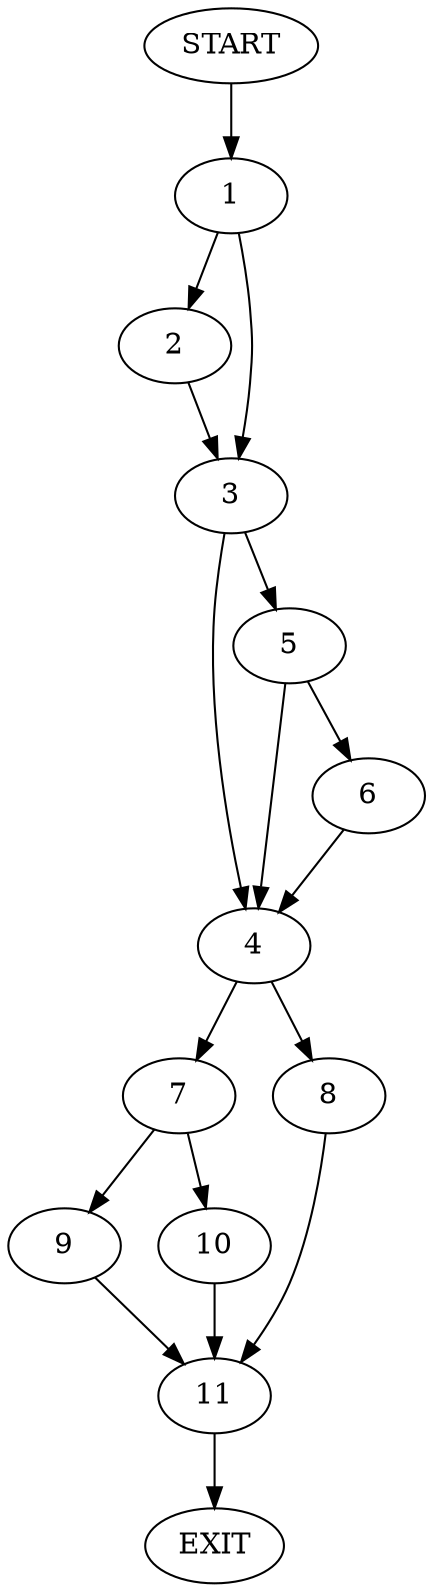 digraph {
0 [label="START"]
12 [label="EXIT"]
0 -> 1
1 -> 2
1 -> 3
2 -> 3
3 -> 4
3 -> 5
5 -> 4
5 -> 6
4 -> 7
4 -> 8
6 -> 4
7 -> 9
7 -> 10
8 -> 11
9 -> 11
10 -> 11
11 -> 12
}
